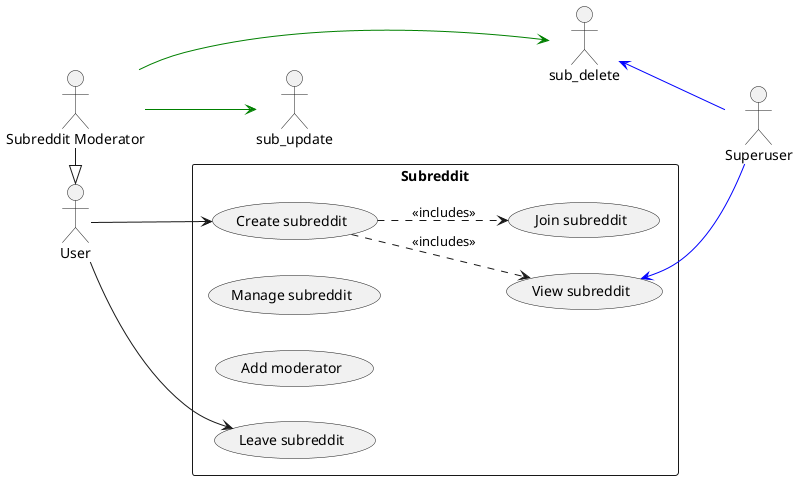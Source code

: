 @startuml
skinparam packageStyle rectangle
left to right direction
actor "User" as user
actor "Subreddit Moderator" as mod
actor "Superuser" as su
mod -|> user

rectangle Subreddit as sub {
  usecase "Create subreddit" as sub_create
  usecase "View subreddit" as sub_read
  usecase "Manage subreddit" as sub_manage
  usecase "Add moderator" as sub_add_mod

  usecase "Join subreddit" as sub_join
  usecase "Leave subreddit" as sub_leave
}

user --> sub_create
user --> sub_leave

mod -[#green]-> sub_delete
mod -[#green]-> sub_update

sub_read    <-[#blue]- su
sub_delete  <-[#blue]- su

sub_create ..> sub_read : <<includes>>
sub_create ..> sub_join : <<includes>>

@enduml
